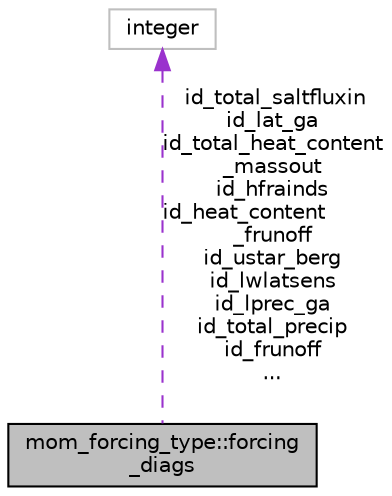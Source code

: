 digraph "mom_forcing_type::forcing_diags"
{
 // INTERACTIVE_SVG=YES
  edge [fontname="Helvetica",fontsize="10",labelfontname="Helvetica",labelfontsize="10"];
  node [fontname="Helvetica",fontsize="10",shape=record];
  Node1 [label="mom_forcing_type::forcing\l_diags",height=0.2,width=0.4,color="black", fillcolor="grey75", style="filled", fontcolor="black"];
  Node2 -> Node1 [dir="back",color="darkorchid3",fontsize="10",style="dashed",label=" id_total_saltfluxin\nid_lat_ga\nid_total_heat_content\l_massout\nid_hfrainds\nid_heat_content\l_frunoff\nid_ustar_berg\nid_lwlatsens\nid_lprec_ga\nid_total_precip\nid_frunoff\n..." ,fontname="Helvetica"];
  Node2 [label="integer",height=0.2,width=0.4,color="grey75", fillcolor="white", style="filled"];
}
